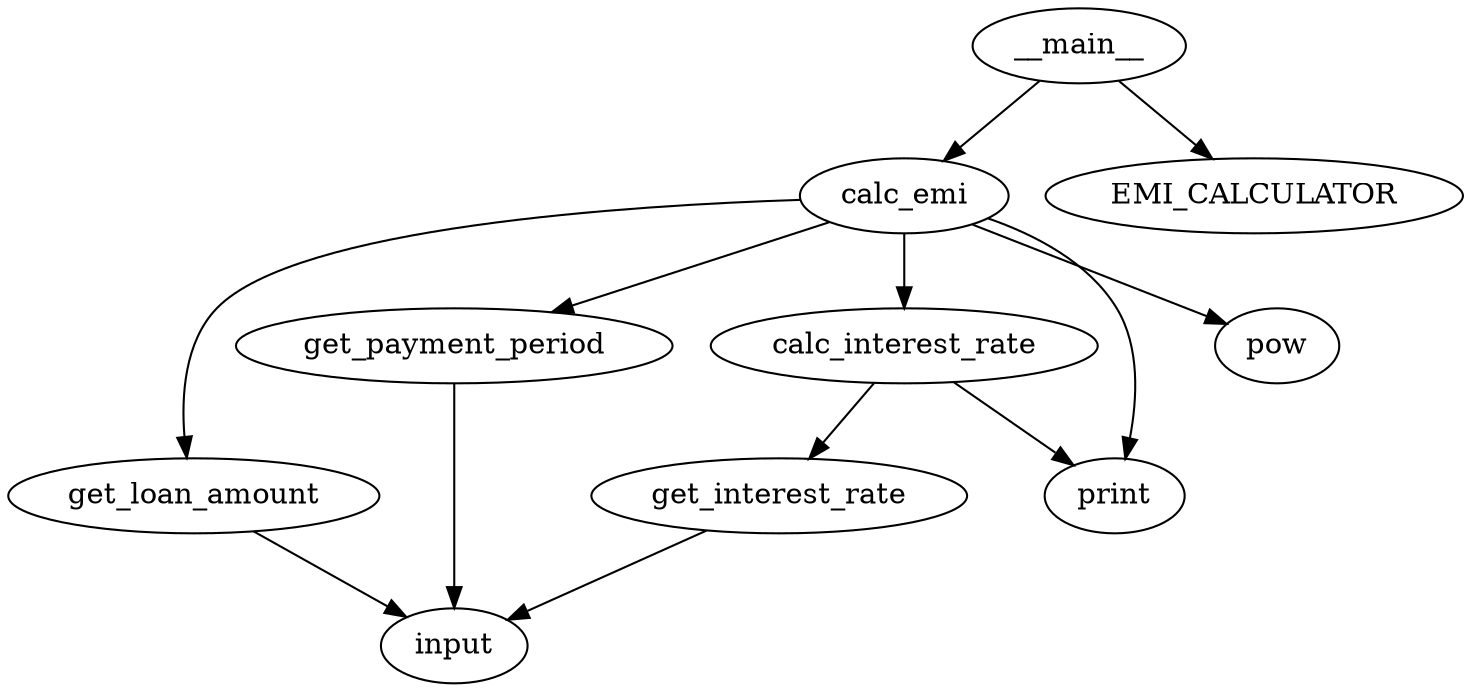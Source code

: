 strict digraph  {
get_loan_amount;
input;
get_interest_rate;
get_payment_period;
calc_interest_rate;
print;
calc_emi;
pow;
__main__;
EMI_CALCULATOR;
get_loan_amount -> input;
get_interest_rate -> input;
get_payment_period -> input;
calc_interest_rate -> get_interest_rate;
calc_interest_rate -> print;
calc_emi -> get_loan_amount;
calc_emi -> get_payment_period;
calc_emi -> calc_interest_rate;
calc_emi -> print;
calc_emi -> pow;
__main__ -> EMI_CALCULATOR;
__main__ -> calc_emi;
}
